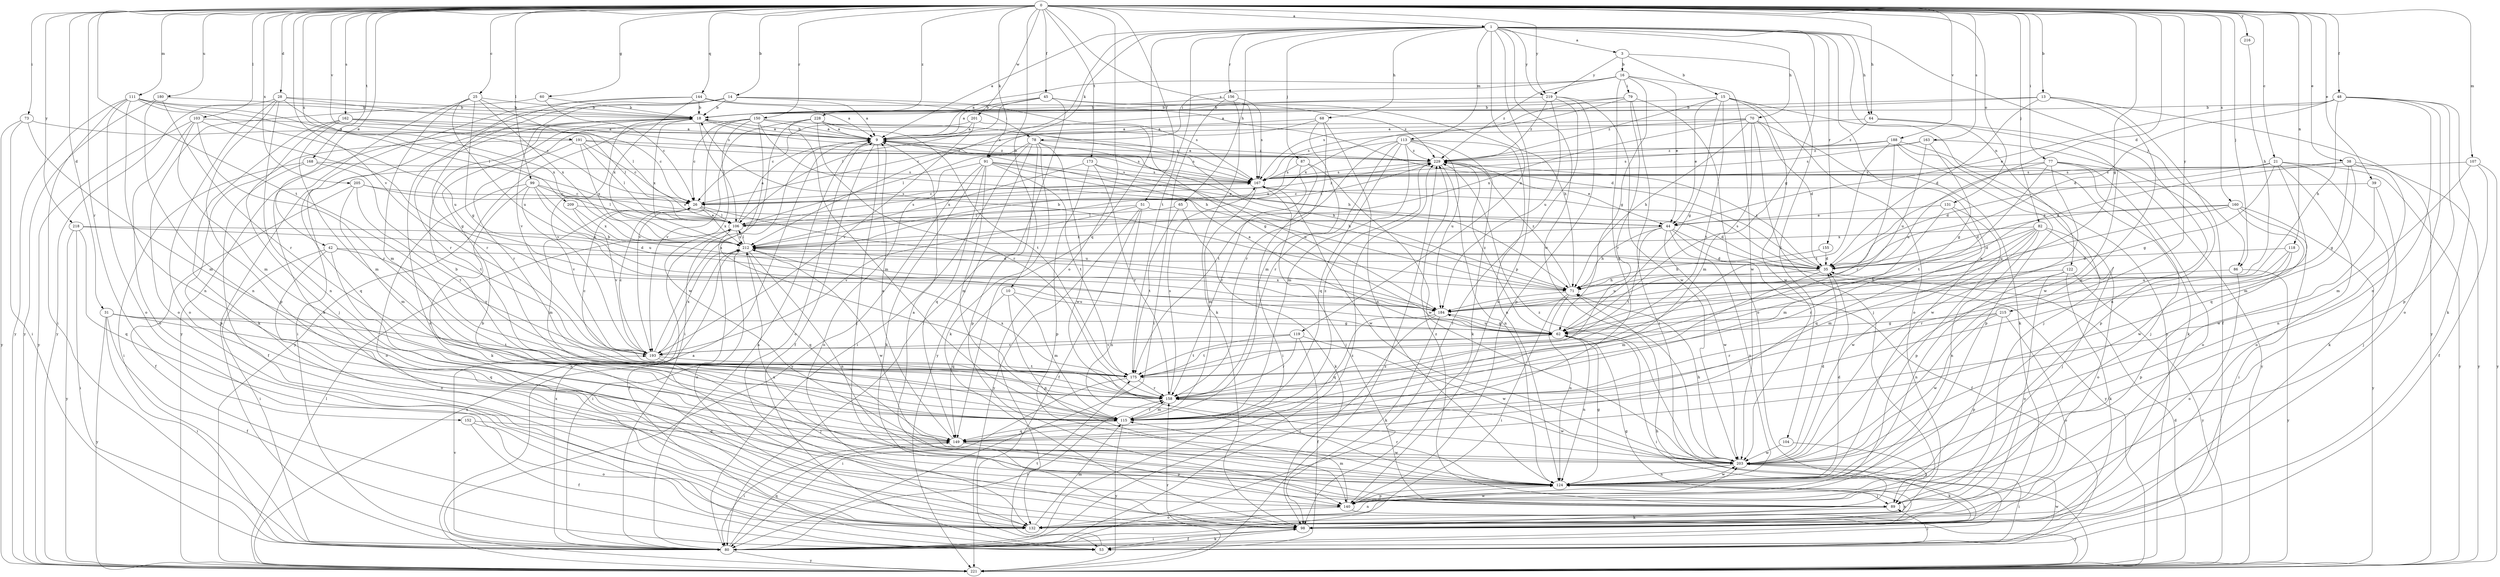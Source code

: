 strict digraph  {
0;
1;
3;
9;
10;
13;
14;
15;
16;
18;
21;
25;
26;
28;
31;
35;
38;
39;
42;
44;
45;
48;
51;
53;
60;
62;
64;
65;
68;
70;
71;
73;
77;
78;
79;
80;
82;
86;
87;
89;
91;
98;
99;
103;
104;
106;
107;
111;
113;
115;
118;
119;
122;
124;
131;
132;
140;
144;
149;
150;
152;
155;
156;
158;
160;
162;
163;
167;
168;
173;
175;
180;
184;
188;
191;
193;
201;
203;
205;
209;
212;
215;
216;
218;
219;
221;
228;
229;
0 -> 1  [label=a];
0 -> 10  [label=b];
0 -> 13  [label=b];
0 -> 14  [label=b];
0 -> 21  [label=c];
0 -> 25  [label=c];
0 -> 28  [label=d];
0 -> 31  [label=d];
0 -> 35  [label=d];
0 -> 38  [label=e];
0 -> 39  [label=e];
0 -> 42  [label=e];
0 -> 45  [label=f];
0 -> 48  [label=f];
0 -> 51  [label=f];
0 -> 60  [label=g];
0 -> 62  [label=g];
0 -> 64  [label=h];
0 -> 73  [label=i];
0 -> 77  [label=i];
0 -> 82  [label=j];
0 -> 86  [label=j];
0 -> 91  [label=k];
0 -> 99  [label=l];
0 -> 103  [label=l];
0 -> 107  [label=m];
0 -> 111  [label=m];
0 -> 118  [label=n];
0 -> 131  [label=o];
0 -> 132  [label=o];
0 -> 144  [label=q];
0 -> 150  [label=r];
0 -> 152  [label=r];
0 -> 160  [label=s];
0 -> 162  [label=s];
0 -> 163  [label=s];
0 -> 167  [label=s];
0 -> 168  [label=t];
0 -> 173  [label=t];
0 -> 175  [label=t];
0 -> 180  [label=u];
0 -> 188  [label=v];
0 -> 191  [label=v];
0 -> 193  [label=v];
0 -> 201  [label=w];
0 -> 205  [label=x];
0 -> 209  [label=x];
0 -> 215  [label=y];
0 -> 216  [label=y];
0 -> 218  [label=y];
0 -> 219  [label=y];
0 -> 228  [label=z];
1 -> 3  [label=a];
1 -> 9  [label=a];
1 -> 62  [label=g];
1 -> 64  [label=h];
1 -> 65  [label=h];
1 -> 68  [label=h];
1 -> 70  [label=h];
1 -> 86  [label=j];
1 -> 87  [label=j];
1 -> 91  [label=k];
1 -> 113  [label=m];
1 -> 119  [label=n];
1 -> 122  [label=n];
1 -> 124  [label=n];
1 -> 140  [label=p];
1 -> 149  [label=q];
1 -> 155  [label=r];
1 -> 156  [label=r];
1 -> 175  [label=t];
1 -> 203  [label=w];
1 -> 212  [label=x];
1 -> 219  [label=y];
3 -> 15  [label=b];
3 -> 16  [label=b];
3 -> 104  [label=l];
3 -> 219  [label=y];
9 -> 18  [label=b];
9 -> 53  [label=f];
9 -> 89  [label=j];
9 -> 132  [label=o];
9 -> 167  [label=s];
9 -> 229  [label=z];
10 -> 115  [label=m];
10 -> 124  [label=n];
10 -> 149  [label=q];
10 -> 184  [label=u];
13 -> 9  [label=a];
13 -> 18  [label=b];
13 -> 35  [label=d];
13 -> 53  [label=f];
13 -> 203  [label=w];
13 -> 221  [label=y];
14 -> 9  [label=a];
14 -> 18  [label=b];
14 -> 78  [label=i];
14 -> 158  [label=r];
14 -> 167  [label=s];
14 -> 193  [label=v];
14 -> 221  [label=y];
15 -> 18  [label=b];
15 -> 44  [label=e];
15 -> 62  [label=g];
15 -> 132  [label=o];
15 -> 175  [label=t];
15 -> 203  [label=w];
15 -> 221  [label=y];
15 -> 229  [label=z];
16 -> 9  [label=a];
16 -> 44  [label=e];
16 -> 62  [label=g];
16 -> 78  [label=i];
16 -> 79  [label=i];
16 -> 149  [label=q];
16 -> 203  [label=w];
16 -> 229  [label=z];
18 -> 9  [label=a];
18 -> 80  [label=i];
18 -> 106  [label=l];
18 -> 132  [label=o];
18 -> 158  [label=r];
18 -> 193  [label=v];
18 -> 212  [label=x];
18 -> 229  [label=z];
21 -> 35  [label=d];
21 -> 62  [label=g];
21 -> 98  [label=k];
21 -> 115  [label=m];
21 -> 132  [label=o];
21 -> 167  [label=s];
21 -> 221  [label=y];
25 -> 18  [label=b];
25 -> 62  [label=g];
25 -> 98  [label=k];
25 -> 106  [label=l];
25 -> 115  [label=m];
25 -> 184  [label=u];
25 -> 212  [label=x];
26 -> 106  [label=l];
26 -> 115  [label=m];
26 -> 167  [label=s];
26 -> 184  [label=u];
26 -> 212  [label=x];
26 -> 229  [label=z];
28 -> 18  [label=b];
28 -> 124  [label=n];
28 -> 132  [label=o];
28 -> 140  [label=p];
28 -> 167  [label=s];
28 -> 212  [label=x];
28 -> 221  [label=y];
31 -> 53  [label=f];
31 -> 62  [label=g];
31 -> 80  [label=i];
31 -> 149  [label=q];
31 -> 175  [label=t];
31 -> 221  [label=y];
35 -> 71  [label=h];
35 -> 115  [label=m];
35 -> 167  [label=s];
35 -> 184  [label=u];
35 -> 229  [label=z];
38 -> 35  [label=d];
38 -> 62  [label=g];
38 -> 124  [label=n];
38 -> 149  [label=q];
38 -> 167  [label=s];
38 -> 221  [label=y];
39 -> 26  [label=c];
39 -> 89  [label=j];
39 -> 203  [label=w];
42 -> 35  [label=d];
42 -> 80  [label=i];
42 -> 124  [label=n];
42 -> 132  [label=o];
42 -> 193  [label=v];
44 -> 53  [label=f];
44 -> 71  [label=h];
44 -> 124  [label=n];
44 -> 175  [label=t];
44 -> 203  [label=w];
44 -> 212  [label=x];
44 -> 221  [label=y];
45 -> 9  [label=a];
45 -> 18  [label=b];
45 -> 71  [label=h];
45 -> 80  [label=i];
45 -> 106  [label=l];
45 -> 229  [label=z];
48 -> 18  [label=b];
48 -> 35  [label=d];
48 -> 44  [label=e];
48 -> 71  [label=h];
48 -> 98  [label=k];
48 -> 124  [label=n];
48 -> 132  [label=o];
48 -> 140  [label=p];
51 -> 35  [label=d];
51 -> 53  [label=f];
51 -> 106  [label=l];
51 -> 124  [label=n];
51 -> 193  [label=v];
51 -> 221  [label=y];
53 -> 89  [label=j];
53 -> 98  [label=k];
53 -> 175  [label=t];
53 -> 203  [label=w];
60 -> 18  [label=b];
60 -> 26  [label=c];
60 -> 132  [label=o];
62 -> 9  [label=a];
62 -> 80  [label=i];
62 -> 124  [label=n];
62 -> 175  [label=t];
62 -> 184  [label=u];
62 -> 193  [label=v];
62 -> 229  [label=z];
64 -> 9  [label=a];
64 -> 124  [label=n];
64 -> 203  [label=w];
64 -> 229  [label=z];
65 -> 98  [label=k];
65 -> 106  [label=l];
65 -> 175  [label=t];
68 -> 9  [label=a];
68 -> 26  [label=c];
68 -> 115  [label=m];
68 -> 124  [label=n];
68 -> 158  [label=r];
70 -> 9  [label=a];
70 -> 35  [label=d];
70 -> 71  [label=h];
70 -> 89  [label=j];
70 -> 98  [label=k];
70 -> 115  [label=m];
70 -> 167  [label=s];
70 -> 212  [label=x];
71 -> 18  [label=b];
71 -> 80  [label=i];
71 -> 124  [label=n];
71 -> 184  [label=u];
71 -> 229  [label=z];
73 -> 9  [label=a];
73 -> 80  [label=i];
73 -> 115  [label=m];
73 -> 221  [label=y];
77 -> 89  [label=j];
77 -> 132  [label=o];
77 -> 167  [label=s];
77 -> 175  [label=t];
77 -> 184  [label=u];
77 -> 203  [label=w];
77 -> 221  [label=y];
78 -> 71  [label=h];
78 -> 80  [label=i];
78 -> 98  [label=k];
78 -> 106  [label=l];
78 -> 140  [label=p];
78 -> 203  [label=w];
78 -> 221  [label=y];
78 -> 229  [label=z];
79 -> 18  [label=b];
79 -> 80  [label=i];
79 -> 132  [label=o];
79 -> 158  [label=r];
79 -> 167  [label=s];
79 -> 212  [label=x];
80 -> 9  [label=a];
80 -> 149  [label=q];
80 -> 158  [label=r];
80 -> 193  [label=v];
80 -> 212  [label=x];
80 -> 221  [label=y];
80 -> 229  [label=z];
82 -> 35  [label=d];
82 -> 89  [label=j];
82 -> 115  [label=m];
82 -> 124  [label=n];
82 -> 132  [label=o];
82 -> 158  [label=r];
82 -> 203  [label=w];
82 -> 212  [label=x];
86 -> 71  [label=h];
86 -> 132  [label=o];
86 -> 221  [label=y];
87 -> 80  [label=i];
87 -> 158  [label=r];
87 -> 167  [label=s];
87 -> 203  [label=w];
89 -> 98  [label=k];
89 -> 212  [label=x];
89 -> 229  [label=z];
91 -> 44  [label=e];
91 -> 71  [label=h];
91 -> 98  [label=k];
91 -> 115  [label=m];
91 -> 132  [label=o];
91 -> 149  [label=q];
91 -> 167  [label=s];
91 -> 175  [label=t];
91 -> 221  [label=y];
98 -> 18  [label=b];
98 -> 53  [label=f];
98 -> 62  [label=g];
98 -> 80  [label=i];
98 -> 124  [label=n];
99 -> 26  [label=c];
99 -> 71  [label=h];
99 -> 98  [label=k];
99 -> 106  [label=l];
99 -> 132  [label=o];
99 -> 184  [label=u];
99 -> 193  [label=v];
103 -> 9  [label=a];
103 -> 62  [label=g];
103 -> 115  [label=m];
103 -> 132  [label=o];
103 -> 158  [label=r];
103 -> 221  [label=y];
104 -> 89  [label=j];
104 -> 203  [label=w];
106 -> 9  [label=a];
106 -> 53  [label=f];
106 -> 132  [label=o];
106 -> 167  [label=s];
106 -> 212  [label=x];
106 -> 229  [label=z];
107 -> 53  [label=f];
107 -> 115  [label=m];
107 -> 167  [label=s];
107 -> 221  [label=y];
111 -> 18  [label=b];
111 -> 26  [label=c];
111 -> 80  [label=i];
111 -> 106  [label=l];
111 -> 124  [label=n];
111 -> 132  [label=o];
111 -> 184  [label=u];
111 -> 221  [label=y];
113 -> 98  [label=k];
113 -> 115  [label=m];
113 -> 124  [label=n];
113 -> 149  [label=q];
113 -> 158  [label=r];
113 -> 175  [label=t];
113 -> 184  [label=u];
113 -> 212  [label=x];
113 -> 229  [label=z];
115 -> 18  [label=b];
115 -> 149  [label=q];
115 -> 158  [label=r];
115 -> 221  [label=y];
115 -> 229  [label=z];
118 -> 35  [label=d];
118 -> 140  [label=p];
118 -> 158  [label=r];
118 -> 184  [label=u];
119 -> 53  [label=f];
119 -> 158  [label=r];
119 -> 175  [label=t];
119 -> 193  [label=v];
119 -> 203  [label=w];
122 -> 71  [label=h];
122 -> 98  [label=k];
122 -> 124  [label=n];
122 -> 132  [label=o];
122 -> 221  [label=y];
124 -> 9  [label=a];
124 -> 35  [label=d];
124 -> 62  [label=g];
124 -> 89  [label=j];
124 -> 140  [label=p];
124 -> 158  [label=r];
124 -> 203  [label=w];
131 -> 44  [label=e];
131 -> 115  [label=m];
131 -> 140  [label=p];
131 -> 149  [label=q];
132 -> 115  [label=m];
132 -> 124  [label=n];
132 -> 203  [label=w];
140 -> 115  [label=m];
140 -> 132  [label=o];
140 -> 221  [label=y];
144 -> 9  [label=a];
144 -> 18  [label=b];
144 -> 35  [label=d];
144 -> 80  [label=i];
144 -> 158  [label=r];
144 -> 212  [label=x];
149 -> 9  [label=a];
149 -> 80  [label=i];
149 -> 140  [label=p];
149 -> 203  [label=w];
150 -> 9  [label=a];
150 -> 26  [label=c];
150 -> 71  [label=h];
150 -> 158  [label=r];
150 -> 167  [label=s];
150 -> 193  [label=v];
150 -> 203  [label=w];
150 -> 221  [label=y];
152 -> 53  [label=f];
152 -> 132  [label=o];
152 -> 149  [label=q];
155 -> 35  [label=d];
155 -> 71  [label=h];
156 -> 18  [label=b];
156 -> 80  [label=i];
156 -> 98  [label=k];
156 -> 167  [label=s];
158 -> 115  [label=m];
158 -> 167  [label=s];
158 -> 203  [label=w];
158 -> 212  [label=x];
160 -> 35  [label=d];
160 -> 44  [label=e];
160 -> 80  [label=i];
160 -> 184  [label=u];
160 -> 203  [label=w];
160 -> 221  [label=y];
162 -> 9  [label=a];
162 -> 26  [label=c];
162 -> 89  [label=j];
162 -> 98  [label=k];
162 -> 106  [label=l];
162 -> 115  [label=m];
163 -> 62  [label=g];
163 -> 140  [label=p];
163 -> 167  [label=s];
163 -> 184  [label=u];
163 -> 229  [label=z];
167 -> 26  [label=c];
167 -> 89  [label=j];
167 -> 115  [label=m];
167 -> 203  [label=w];
168 -> 53  [label=f];
168 -> 80  [label=i];
168 -> 167  [label=s];
168 -> 175  [label=t];
173 -> 140  [label=p];
173 -> 158  [label=r];
173 -> 167  [label=s];
173 -> 184  [label=u];
173 -> 212  [label=x];
175 -> 26  [label=c];
175 -> 80  [label=i];
175 -> 158  [label=r];
180 -> 18  [label=b];
180 -> 124  [label=n];
180 -> 158  [label=r];
180 -> 221  [label=y];
184 -> 62  [label=g];
184 -> 80  [label=i];
184 -> 98  [label=k];
184 -> 149  [label=q];
184 -> 212  [label=x];
188 -> 89  [label=j];
188 -> 98  [label=k];
188 -> 140  [label=p];
188 -> 158  [label=r];
188 -> 167  [label=s];
188 -> 175  [label=t];
188 -> 229  [label=z];
191 -> 26  [label=c];
191 -> 106  [label=l];
191 -> 140  [label=p];
191 -> 149  [label=q];
191 -> 167  [label=s];
191 -> 212  [label=x];
191 -> 229  [label=z];
193 -> 9  [label=a];
193 -> 26  [label=c];
193 -> 89  [label=j];
193 -> 175  [label=t];
193 -> 212  [label=x];
201 -> 9  [label=a];
201 -> 26  [label=c];
201 -> 62  [label=g];
201 -> 193  [label=v];
203 -> 35  [label=d];
203 -> 71  [label=h];
203 -> 80  [label=i];
203 -> 98  [label=k];
203 -> 124  [label=n];
203 -> 229  [label=z];
205 -> 26  [label=c];
205 -> 44  [label=e];
205 -> 53  [label=f];
205 -> 115  [label=m];
205 -> 175  [label=t];
209 -> 44  [label=e];
209 -> 193  [label=v];
209 -> 212  [label=x];
212 -> 35  [label=d];
212 -> 80  [label=i];
212 -> 106  [label=l];
212 -> 124  [label=n];
212 -> 149  [label=q];
212 -> 203  [label=w];
215 -> 62  [label=g];
215 -> 132  [label=o];
215 -> 140  [label=p];
215 -> 158  [label=r];
215 -> 203  [label=w];
216 -> 71  [label=h];
218 -> 35  [label=d];
218 -> 80  [label=i];
218 -> 149  [label=q];
218 -> 212  [label=x];
218 -> 221  [label=y];
219 -> 18  [label=b];
219 -> 80  [label=i];
219 -> 140  [label=p];
219 -> 184  [label=u];
219 -> 203  [label=w];
219 -> 229  [label=z];
221 -> 9  [label=a];
221 -> 35  [label=d];
221 -> 71  [label=h];
221 -> 106  [label=l];
221 -> 158  [label=r];
221 -> 212  [label=x];
221 -> 229  [label=z];
228 -> 9  [label=a];
228 -> 71  [label=h];
228 -> 80  [label=i];
228 -> 115  [label=m];
228 -> 158  [label=r];
228 -> 175  [label=t];
228 -> 193  [label=v];
229 -> 9  [label=a];
229 -> 44  [label=e];
229 -> 124  [label=n];
229 -> 167  [label=s];
}
